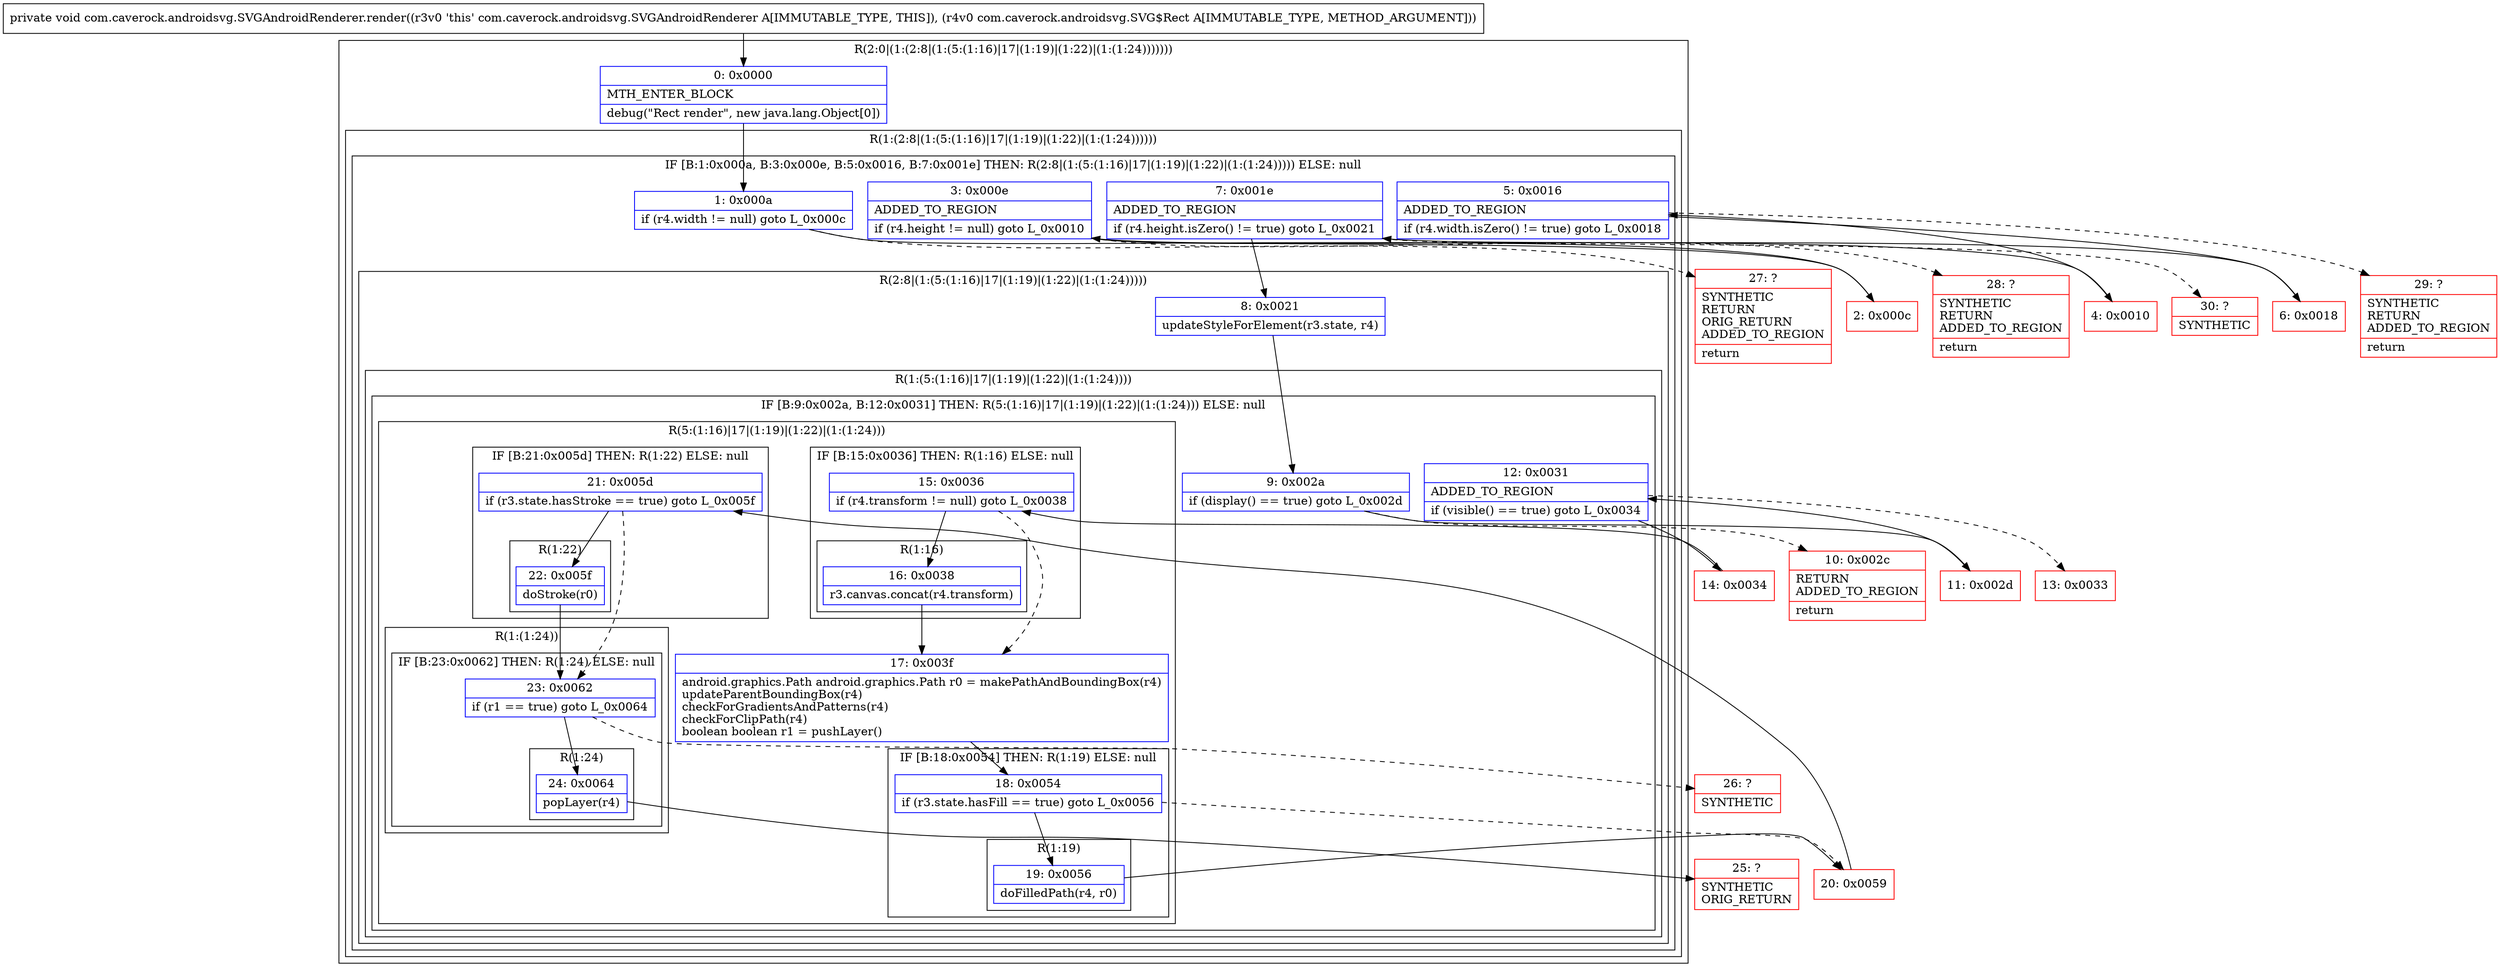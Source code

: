 digraph "CFG forcom.caverock.androidsvg.SVGAndroidRenderer.render(Lcom\/caverock\/androidsvg\/SVG$Rect;)V" {
subgraph cluster_Region_1074910343 {
label = "R(2:0|(1:(2:8|(1:(5:(1:16)|17|(1:19)|(1:22)|(1:(1:24)))))))";
node [shape=record,color=blue];
Node_0 [shape=record,label="{0\:\ 0x0000|MTH_ENTER_BLOCK\l|debug(\"Rect render\", new java.lang.Object[0])\l}"];
subgraph cluster_Region_418749736 {
label = "R(1:(2:8|(1:(5:(1:16)|17|(1:19)|(1:22)|(1:(1:24))))))";
node [shape=record,color=blue];
subgraph cluster_IfRegion_220678019 {
label = "IF [B:1:0x000a, B:3:0x000e, B:5:0x0016, B:7:0x001e] THEN: R(2:8|(1:(5:(1:16)|17|(1:19)|(1:22)|(1:(1:24))))) ELSE: null";
node [shape=record,color=blue];
Node_1 [shape=record,label="{1\:\ 0x000a|if (r4.width != null) goto L_0x000c\l}"];
Node_3 [shape=record,label="{3\:\ 0x000e|ADDED_TO_REGION\l|if (r4.height != null) goto L_0x0010\l}"];
Node_5 [shape=record,label="{5\:\ 0x0016|ADDED_TO_REGION\l|if (r4.width.isZero() != true) goto L_0x0018\l}"];
Node_7 [shape=record,label="{7\:\ 0x001e|ADDED_TO_REGION\l|if (r4.height.isZero() != true) goto L_0x0021\l}"];
subgraph cluster_Region_1021315512 {
label = "R(2:8|(1:(5:(1:16)|17|(1:19)|(1:22)|(1:(1:24)))))";
node [shape=record,color=blue];
Node_8 [shape=record,label="{8\:\ 0x0021|updateStyleForElement(r3.state, r4)\l}"];
subgraph cluster_Region_1922778959 {
label = "R(1:(5:(1:16)|17|(1:19)|(1:22)|(1:(1:24))))";
node [shape=record,color=blue];
subgraph cluster_IfRegion_1186171113 {
label = "IF [B:9:0x002a, B:12:0x0031] THEN: R(5:(1:16)|17|(1:19)|(1:22)|(1:(1:24))) ELSE: null";
node [shape=record,color=blue];
Node_9 [shape=record,label="{9\:\ 0x002a|if (display() == true) goto L_0x002d\l}"];
Node_12 [shape=record,label="{12\:\ 0x0031|ADDED_TO_REGION\l|if (visible() == true) goto L_0x0034\l}"];
subgraph cluster_Region_2146369037 {
label = "R(5:(1:16)|17|(1:19)|(1:22)|(1:(1:24)))";
node [shape=record,color=blue];
subgraph cluster_IfRegion_1897907427 {
label = "IF [B:15:0x0036] THEN: R(1:16) ELSE: null";
node [shape=record,color=blue];
Node_15 [shape=record,label="{15\:\ 0x0036|if (r4.transform != null) goto L_0x0038\l}"];
subgraph cluster_Region_1292811953 {
label = "R(1:16)";
node [shape=record,color=blue];
Node_16 [shape=record,label="{16\:\ 0x0038|r3.canvas.concat(r4.transform)\l}"];
}
}
Node_17 [shape=record,label="{17\:\ 0x003f|android.graphics.Path android.graphics.Path r0 = makePathAndBoundingBox(r4)\lupdateParentBoundingBox(r4)\lcheckForGradientsAndPatterns(r4)\lcheckForClipPath(r4)\lboolean boolean r1 = pushLayer()\l}"];
subgraph cluster_IfRegion_1694968160 {
label = "IF [B:18:0x0054] THEN: R(1:19) ELSE: null";
node [shape=record,color=blue];
Node_18 [shape=record,label="{18\:\ 0x0054|if (r3.state.hasFill == true) goto L_0x0056\l}"];
subgraph cluster_Region_1241473866 {
label = "R(1:19)";
node [shape=record,color=blue];
Node_19 [shape=record,label="{19\:\ 0x0056|doFilledPath(r4, r0)\l}"];
}
}
subgraph cluster_IfRegion_1059652073 {
label = "IF [B:21:0x005d] THEN: R(1:22) ELSE: null";
node [shape=record,color=blue];
Node_21 [shape=record,label="{21\:\ 0x005d|if (r3.state.hasStroke == true) goto L_0x005f\l}"];
subgraph cluster_Region_523436911 {
label = "R(1:22)";
node [shape=record,color=blue];
Node_22 [shape=record,label="{22\:\ 0x005f|doStroke(r0)\l}"];
}
}
subgraph cluster_Region_807330355 {
label = "R(1:(1:24))";
node [shape=record,color=blue];
subgraph cluster_IfRegion_37542591 {
label = "IF [B:23:0x0062] THEN: R(1:24) ELSE: null";
node [shape=record,color=blue];
Node_23 [shape=record,label="{23\:\ 0x0062|if (r1 == true) goto L_0x0064\l}"];
subgraph cluster_Region_148711863 {
label = "R(1:24)";
node [shape=record,color=blue];
Node_24 [shape=record,label="{24\:\ 0x0064|popLayer(r4)\l}"];
}
}
}
}
}
}
}
}
}
}
Node_2 [shape=record,color=red,label="{2\:\ 0x000c}"];
Node_4 [shape=record,color=red,label="{4\:\ 0x0010}"];
Node_6 [shape=record,color=red,label="{6\:\ 0x0018}"];
Node_10 [shape=record,color=red,label="{10\:\ 0x002c|RETURN\lADDED_TO_REGION\l|return\l}"];
Node_11 [shape=record,color=red,label="{11\:\ 0x002d}"];
Node_13 [shape=record,color=red,label="{13\:\ 0x0033}"];
Node_14 [shape=record,color=red,label="{14\:\ 0x0034}"];
Node_20 [shape=record,color=red,label="{20\:\ 0x0059}"];
Node_25 [shape=record,color=red,label="{25\:\ ?|SYNTHETIC\lORIG_RETURN\l}"];
Node_26 [shape=record,color=red,label="{26\:\ ?|SYNTHETIC\l}"];
Node_27 [shape=record,color=red,label="{27\:\ ?|SYNTHETIC\lRETURN\lORIG_RETURN\lADDED_TO_REGION\l|return\l}"];
Node_28 [shape=record,color=red,label="{28\:\ ?|SYNTHETIC\lRETURN\lADDED_TO_REGION\l|return\l}"];
Node_29 [shape=record,color=red,label="{29\:\ ?|SYNTHETIC\lRETURN\lADDED_TO_REGION\l|return\l}"];
Node_30 [shape=record,color=red,label="{30\:\ ?|SYNTHETIC\l}"];
MethodNode[shape=record,label="{private void com.caverock.androidsvg.SVGAndroidRenderer.render((r3v0 'this' com.caverock.androidsvg.SVGAndroidRenderer A[IMMUTABLE_TYPE, THIS]), (r4v0 com.caverock.androidsvg.SVG$Rect A[IMMUTABLE_TYPE, METHOD_ARGUMENT])) }"];
MethodNode -> Node_0;
Node_0 -> Node_1;
Node_1 -> Node_2;
Node_1 -> Node_27[style=dashed];
Node_3 -> Node_4;
Node_3 -> Node_28[style=dashed];
Node_5 -> Node_6;
Node_5 -> Node_29[style=dashed];
Node_7 -> Node_8;
Node_7 -> Node_30[style=dashed];
Node_8 -> Node_9;
Node_9 -> Node_10[style=dashed];
Node_9 -> Node_11;
Node_12 -> Node_13[style=dashed];
Node_12 -> Node_14;
Node_15 -> Node_16;
Node_15 -> Node_17[style=dashed];
Node_16 -> Node_17;
Node_17 -> Node_18;
Node_18 -> Node_19;
Node_18 -> Node_20[style=dashed];
Node_19 -> Node_20;
Node_21 -> Node_22;
Node_21 -> Node_23[style=dashed];
Node_22 -> Node_23;
Node_23 -> Node_24;
Node_23 -> Node_26[style=dashed];
Node_24 -> Node_25;
Node_2 -> Node_3;
Node_4 -> Node_5;
Node_6 -> Node_7;
Node_11 -> Node_12;
Node_14 -> Node_15;
Node_20 -> Node_21;
}

